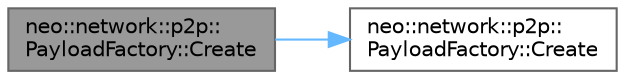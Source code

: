 digraph "neo::network::p2p::PayloadFactory::Create"
{
 // LATEX_PDF_SIZE
  bgcolor="transparent";
  edge [fontname=Helvetica,fontsize=10,labelfontname=Helvetica,labelfontsize=10];
  node [fontname=Helvetica,fontsize=10,shape=box,height=0.2,width=0.4];
  rankdir="LR";
  Node1 [id="Node000001",label="neo::network::p2p::\lPayloadFactory::Create",height=0.2,width=0.4,color="gray40", fillcolor="grey60", style="filled", fontcolor="black",tooltip="Creates an empty payload based on the payload type."];
  Node1 -> Node2 [id="edge1_Node000001_Node000002",color="steelblue1",style="solid",tooltip=" "];
  Node2 [id="Node000002",label="neo::network::p2p::\lPayloadFactory::Create",height=0.2,width=0.4,color="grey40", fillcolor="white", style="filled",URL="$classneo_1_1network_1_1p2p_1_1_payload_factory.html#aa5b21e7d366197587798bc26d3196026",tooltip="Creates an empty payload based on the message command."];
}
